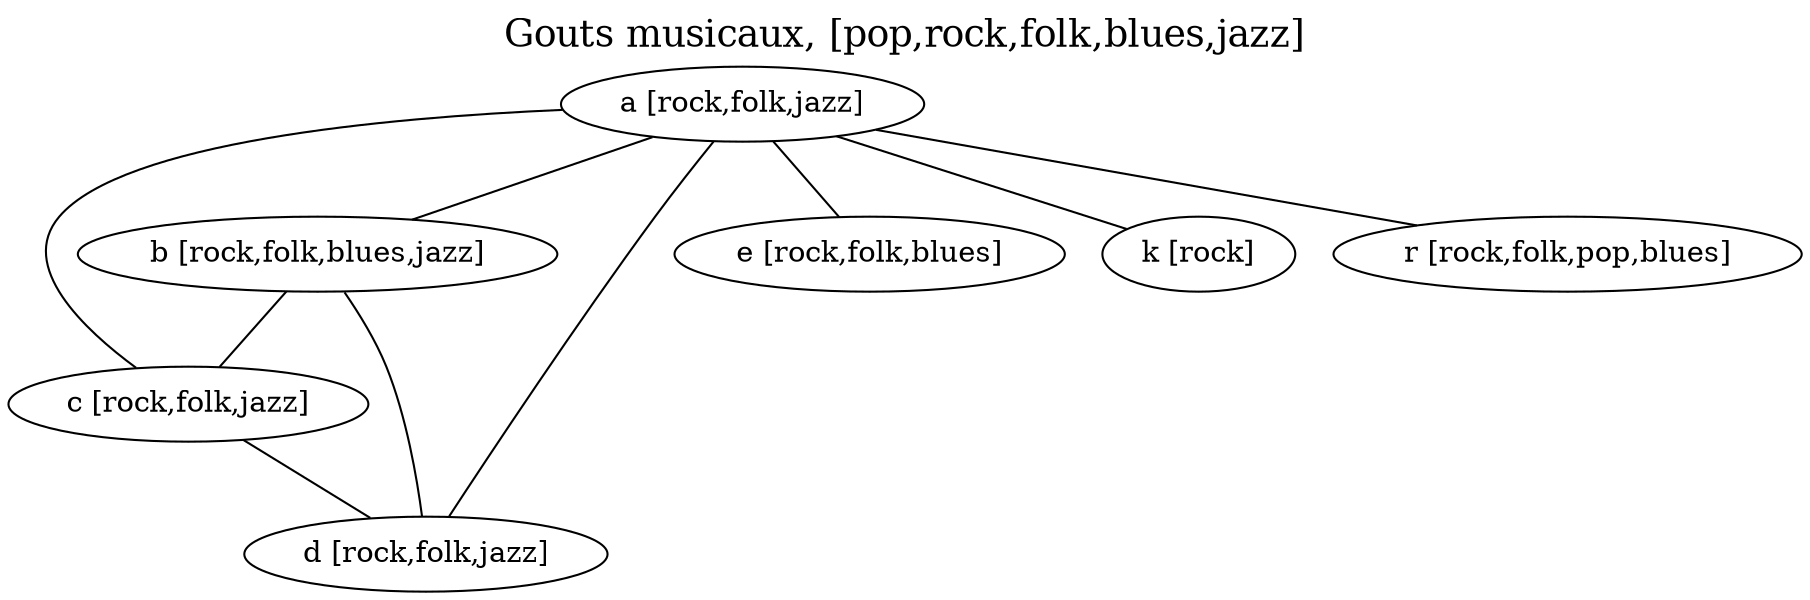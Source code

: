 Graph {
  labelloc=top;
  fontsize=18;
  label="Gouts musicaux, [pop,rock,folk,blues,jazz]";
  b [label="b [rock,folk,blues,jazz]"];
  c [label="c [rock,folk,jazz]"];
  d [label="d [rock,folk,jazz]"];
  e [label="e [rock,folk,blues]"];
  k [label="k [rock]"];
  r [label="r [rock,folk,pop,blues]"];
  a [label="a [rock,folk,jazz]"];
  a -- b;
  a -- c;
  a -- d;
  a -- e;
  a -- k;
  a -- r;
  b -- c;
  b -- d;
  c -- d;
}
